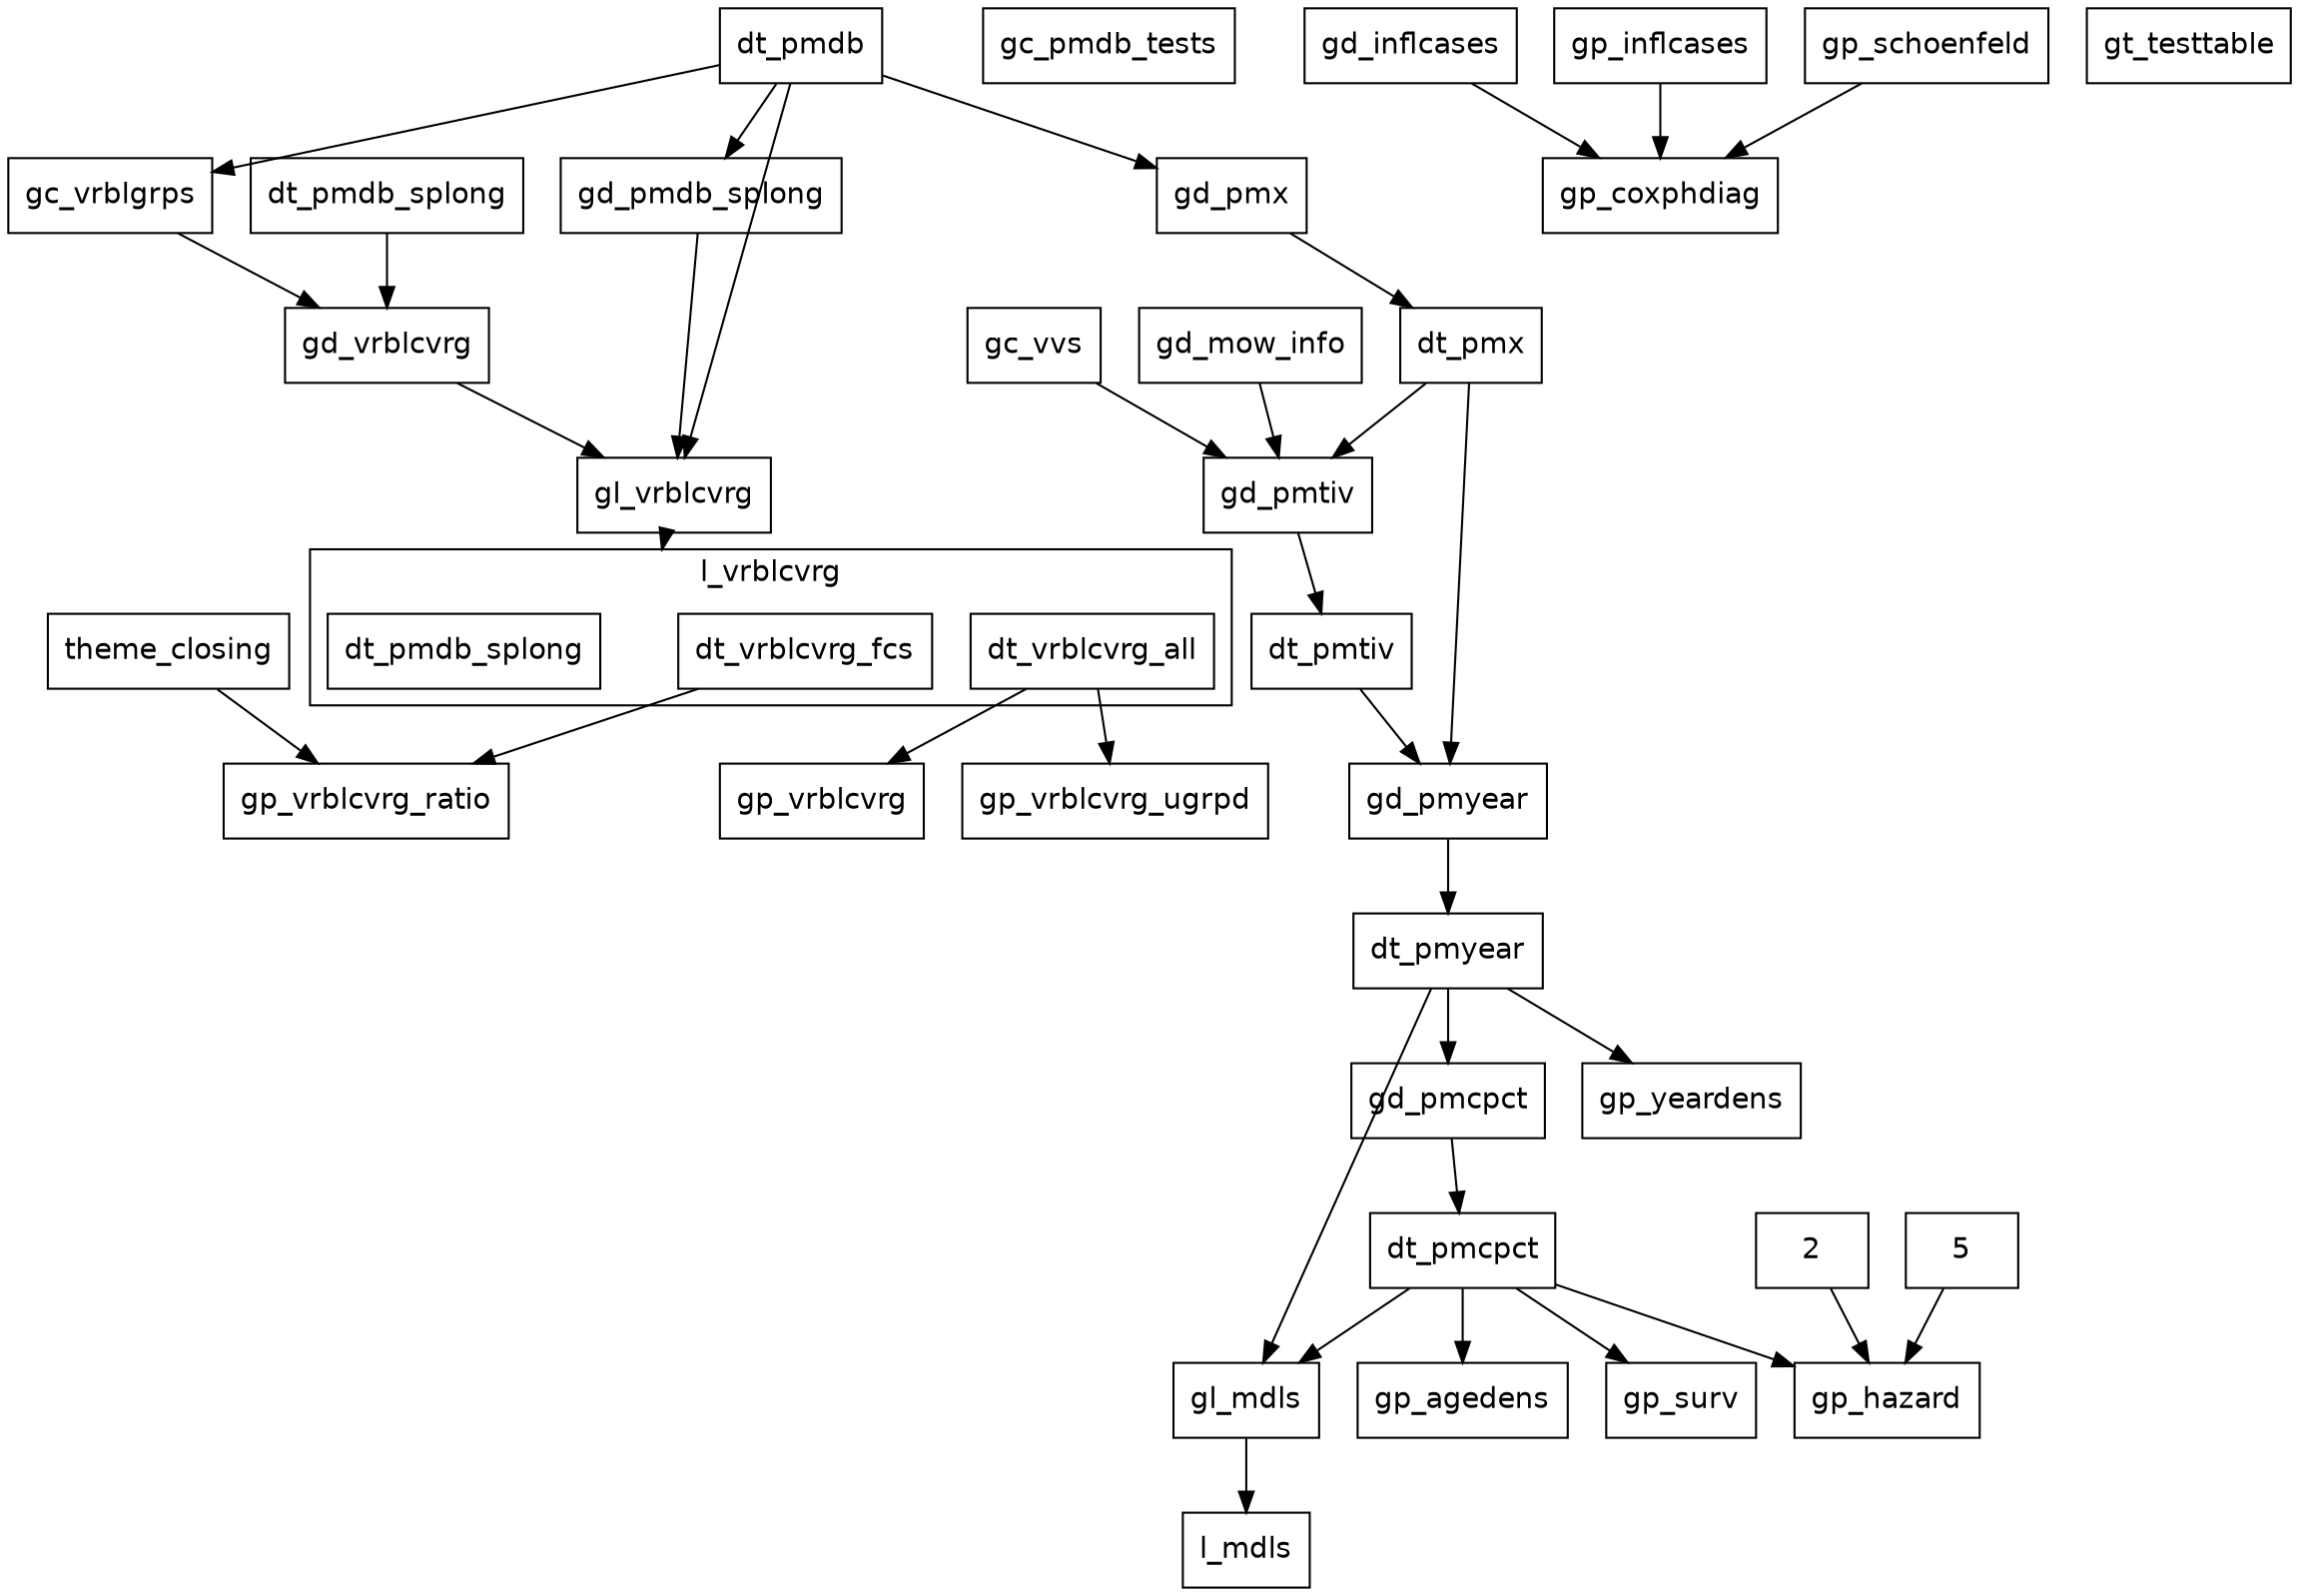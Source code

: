 digraph D {
 compound = true;
 splines = false; fontname=helvetica;
 node [shape=box, fontsize = 14, fontname=helvetica];
 edge [style = solid];
 
 subgraph cluster_l_vrblcvrg {
 label = "l_vrblcvrg";
 l_vrblcvrg__dt_vrblcvrg_all [label=dt_vrblcvrg_all]; 
l_vrblcvrg__dt_vrblcvrg_fcs [label=dt_vrblcvrg_fcs]; 
l_vrblcvrg [label = "", color=transparent, width=0, height=0]; 
l_vrblcvrg__dt_pmdb_splong [label=dt_pmdb_splong] 
} 
 gc_pmdb_tests; 
gc_vrblgrps; 
gc_vvs; 
gd_inflcases; 
gd_mow_info; 
gd_pmcpct; 
gd_pmdb_splong; 
gd_pmtiv; 
gd_pmx; 
gd_pmyear; 
gd_vrblcvrg; 
gl_mdls; 
gl_vrblcvrg; 
gp_agedens; 
gp_coxphdiag; 
gp_hazard; 
gp_inflcases; 
gp_schoenfeld; 
gp_surv; 
gp_vrblcvrg; 
gp_vrblcvrg_ratio; 
gp_vrblcvrg_ugrpd; 
gp_yeardens; 
gt_testtable; 
theme_closing; 
dt_pmdb; 
dt_pmdb_splong; 
dt_pmx; 
dt_pmtiv; 
dt_pmyear; 
dt_pmcpct; 
2; 
5; 
l_mdls 
 2 -> gp_hazard; 
5 -> gp_hazard; 
dt_pmcpct -> gl_mdls; 
dt_pmcpct -> gp_agedens; 
dt_pmcpct -> gp_hazard; 
dt_pmcpct -> gp_surv; 
dt_pmdb -> gc_vrblgrps; 
dt_pmdb -> gd_pmdb_splong; 
dt_pmdb -> gd_pmx; 
dt_pmdb -> gl_vrblcvrg; 
dt_pmdb_splong -> gd_vrblcvrg; 
dt_pmtiv -> gd_pmyear; 
dt_pmx -> gd_pmtiv; 
dt_pmx -> gd_pmyear; 
dt_pmyear -> gd_pmcpct; 
dt_pmyear -> gl_mdls; 
dt_pmyear -> gp_yeardens; 
gc_vrblgrps -> gd_vrblcvrg; 
gc_vvs -> gd_pmtiv; 
gd_inflcases -> gp_coxphdiag; 
gd_mow_info -> gd_pmtiv; 
gd_pmcpct -> dt_pmcpct; 
gd_pmdb_splong -> gl_vrblcvrg; 
gd_pmtiv -> dt_pmtiv; 
gd_pmx -> dt_pmx; 
gd_pmyear -> dt_pmyear; 
gd_vrblcvrg -> gl_vrblcvrg; 
gl_mdls -> l_mdls; 
gl_vrblcvrg -> l_vrblcvrg[lhead=cluster_l_vrblcvrg,ltail=gl_vrblcvrg]; 
gp_inflcases -> gp_coxphdiag; 
gp_schoenfeld -> gp_coxphdiag; 
l_vrblcvrg__dt_vrblcvrg_all -> gp_vrblcvrg; 
l_vrblcvrg__dt_vrblcvrg_all -> gp_vrblcvrg_ugrpd; 
l_vrblcvrg__dt_vrblcvrg_fcs -> gp_vrblcvrg_ratio; 
theme_closing -> gp_vrblcvrg_ratio }
